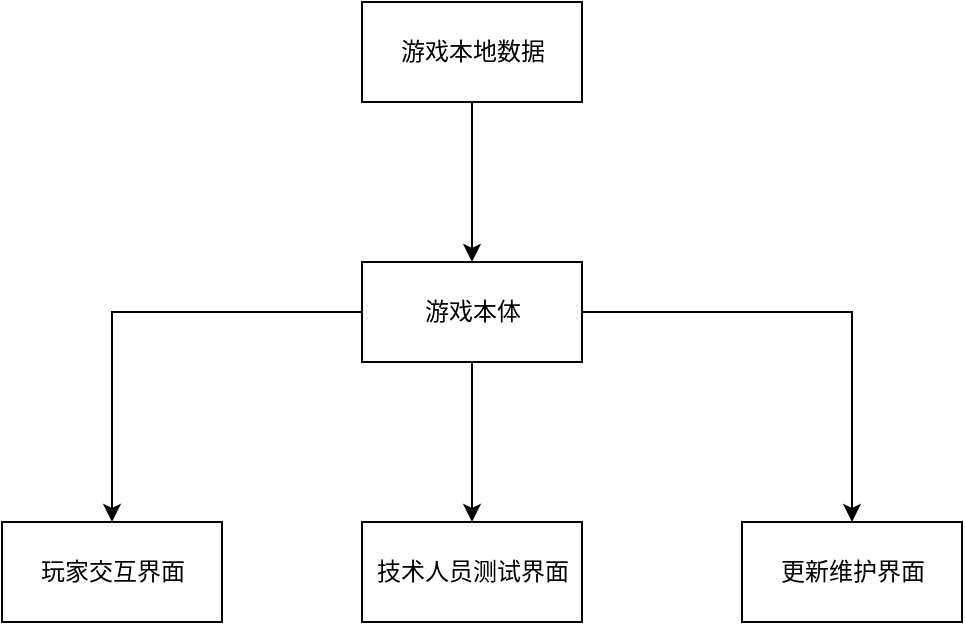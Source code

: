 <mxfile type="device" version="17.4.4"><diagram id="VAAFFK1lMVr7ydn7laHU" name="第 1 页"><mxGraphModel grid="1" dx="644" dy="790" gridSize="10" guides="1" tooltips="1" connect="1" arrows="1" fold="1" page="1" pageScale="1" pageWidth="827" pageHeight="1169" math="0" shadow="0"><root><mxCell id="0"/><mxCell id="1" parent="0"/><mxCell id="xd2liKczpKgoE4JHffsc-3" value="" parent="1" target="xd2liKczpKgoE4JHffsc-2" edge="1" style="edgeStyle=orthogonalEdgeStyle;rounded=0;orthogonalLoop=1;jettySize=auto;html=1;" source="xd2liKczpKgoE4JHffsc-1"><mxGeometry as="geometry" relative="1"/></mxCell><mxCell id="xd2liKczpKgoE4JHffsc-1" value="游戏本地数据" parent="1" style="html=1;" vertex="1"><mxGeometry as="geometry" y="220" x="280" height="50" width="110"/></mxCell><mxCell id="xd2liKczpKgoE4JHffsc-5" value="" parent="1" target="xd2liKczpKgoE4JHffsc-4" edge="1" style="edgeStyle=orthogonalEdgeStyle;rounded=0;orthogonalLoop=1;jettySize=auto;html=1;" source="xd2liKczpKgoE4JHffsc-2"><mxGeometry as="geometry" relative="1"/></mxCell><mxCell id="xd2liKczpKgoE4JHffsc-7" value="" parent="1" target="xd2liKczpKgoE4JHffsc-6" edge="1" style="edgeStyle=orthogonalEdgeStyle;rounded=0;orthogonalLoop=1;jettySize=auto;html=1;" source="xd2liKczpKgoE4JHffsc-2"><mxGeometry as="geometry" relative="1"/></mxCell><mxCell id="xd2liKczpKgoE4JHffsc-9" value="" parent="1" target="xd2liKczpKgoE4JHffsc-8" edge="1" style="edgeStyle=orthogonalEdgeStyle;rounded=0;orthogonalLoop=1;jettySize=auto;html=1;" source="xd2liKczpKgoE4JHffsc-2"><mxGeometry as="geometry" relative="1"/></mxCell><mxCell id="xd2liKczpKgoE4JHffsc-2" value="游戏本体" parent="1" style="html=1;" vertex="1"><mxGeometry as="geometry" y="350" x="280" height="50" width="110"/></mxCell><mxCell id="xd2liKczpKgoE4JHffsc-4" value="技术人员测试界面" parent="1" style="html=1;" vertex="1"><mxGeometry as="geometry" y="480" x="280" height="50" width="110"/></mxCell><mxCell id="xd2liKczpKgoE4JHffsc-6" value="玩家交互界面" parent="1" style="html=1;" vertex="1"><mxGeometry as="geometry" y="480" x="100" height="50" width="110"/></mxCell><mxCell id="xd2liKczpKgoE4JHffsc-8" value="更新维护界面" parent="1" style="html=1;" vertex="1"><mxGeometry as="geometry" y="480" x="470" height="50" width="110"/></mxCell></root></mxGraphModel></diagram></mxfile>